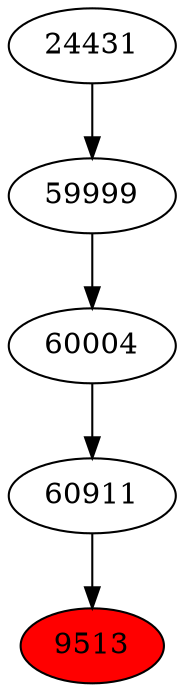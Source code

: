 strict digraph{ 
9513 [label="9513" fillcolor=red style=filled]
60911 -> 9513
60911 [label="60911"]
60004 -> 60911
60004 [label="60004"]
59999 -> 60004
59999 [label="59999"]
24431 -> 59999
24431 [label="24431"]
}